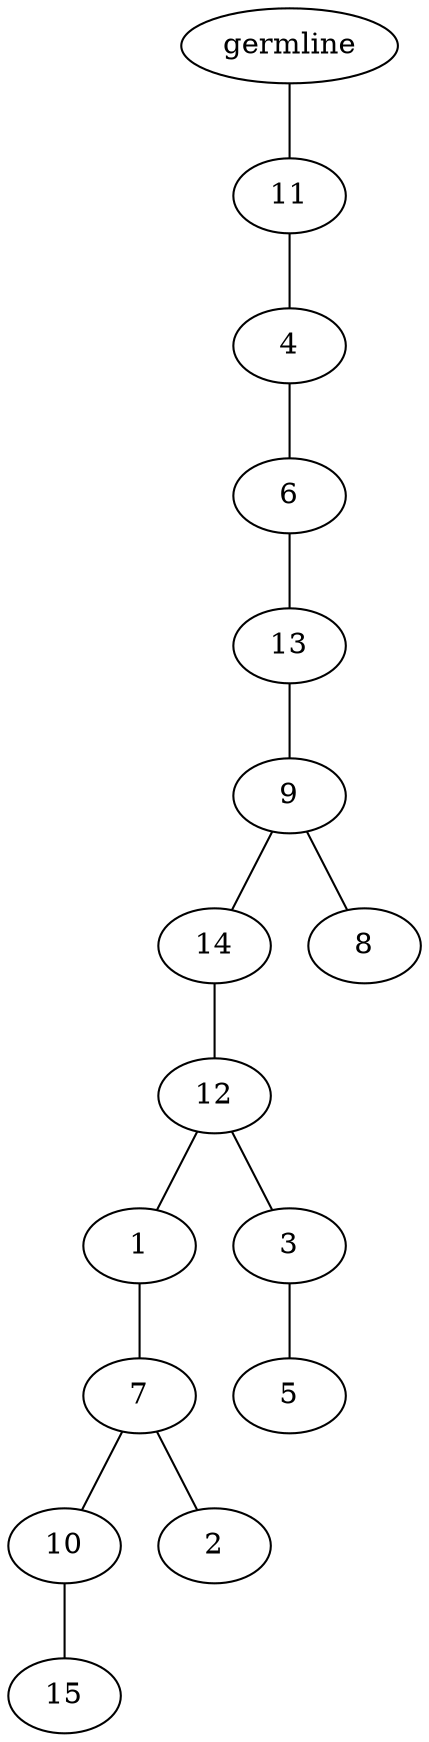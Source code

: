 graph tree {
    "140340754117824" [label="germline"];
    "140340755895248" [label="11"];
    "140340755897648" [label="4"];
    "140340754075904" [label="6"];
    "140340754178784" [label="13"];
    "140340754179360" [label="9"];
    "140340754180512" [label="14"];
    "140340754180176" [label="12"];
    "140340754180992" [label="1"];
    "140340754180656" [label="7"];
    "140340754181232" [label="10"];
    "140340754179984" [label="15"];
    "140340754118640" [label="2"];
    "140340754180128" [label="3"];
    "140340754181184" [label="5"];
    "140340754180704" [label="8"];
    "140340754117824" -- "140340755895248";
    "140340755895248" -- "140340755897648";
    "140340755897648" -- "140340754075904";
    "140340754075904" -- "140340754178784";
    "140340754178784" -- "140340754179360";
    "140340754179360" -- "140340754180512";
    "140340754179360" -- "140340754180704";
    "140340754180512" -- "140340754180176";
    "140340754180176" -- "140340754180992";
    "140340754180176" -- "140340754180128";
    "140340754180992" -- "140340754180656";
    "140340754180656" -- "140340754181232";
    "140340754180656" -- "140340754118640";
    "140340754181232" -- "140340754179984";
    "140340754180128" -- "140340754181184";
}
